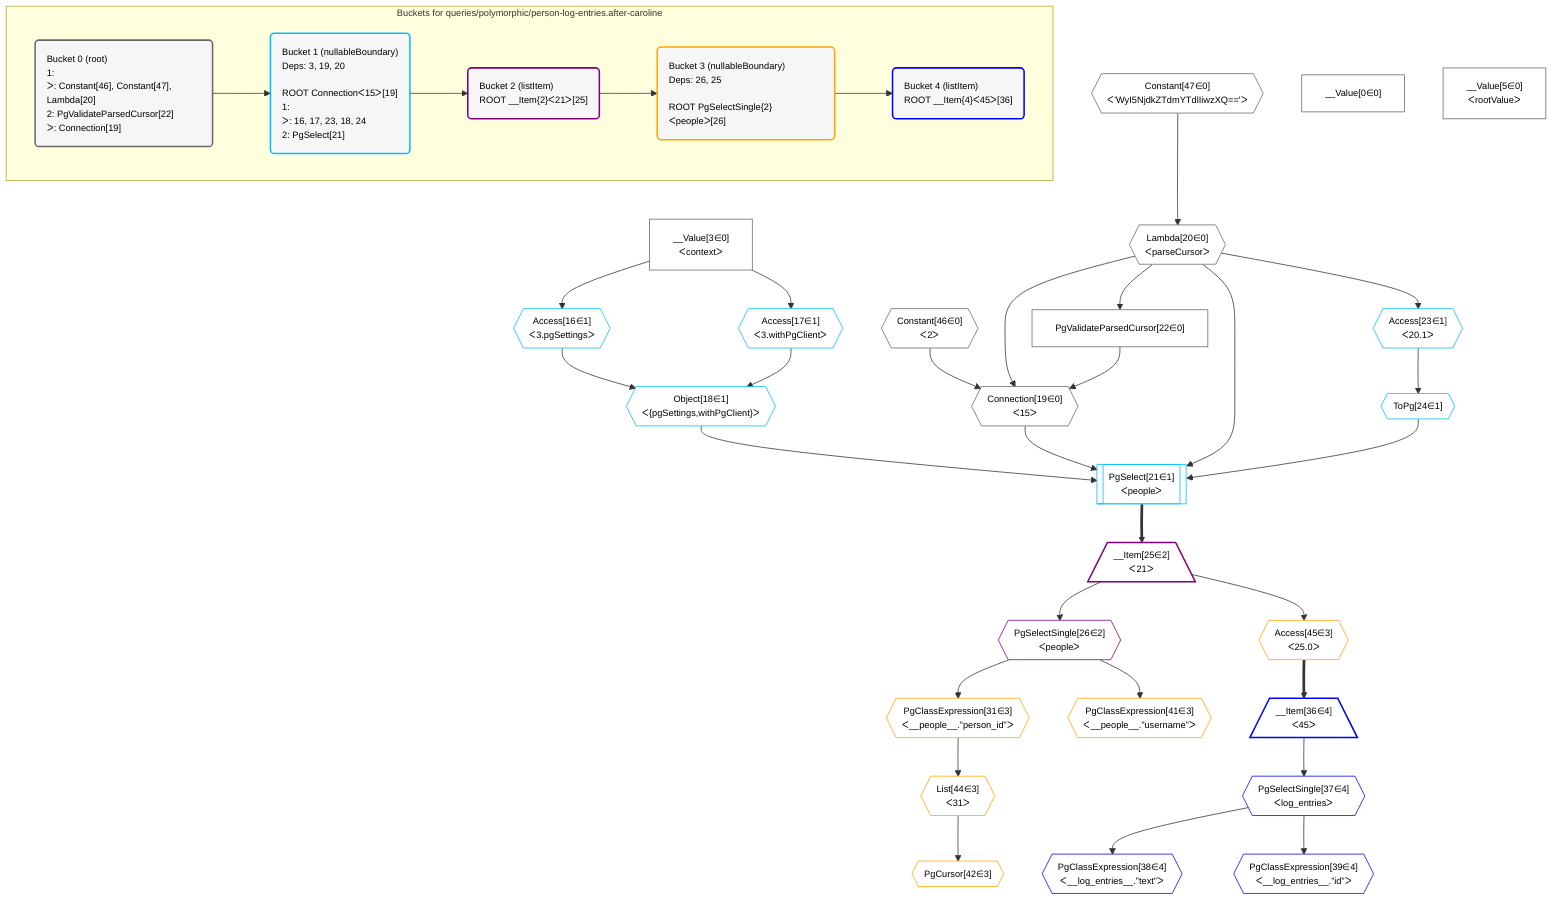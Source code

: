 %%{init: {'themeVariables': { 'fontSize': '12px'}}}%%
graph TD
    classDef path fill:#eee,stroke:#000,color:#000
    classDef plan fill:#fff,stroke-width:1px,color:#000
    classDef itemplan fill:#fff,stroke-width:2px,color:#000
    classDef unbatchedplan fill:#dff,stroke-width:1px,color:#000
    classDef sideeffectplan fill:#fcc,stroke-width:2px,color:#000
    classDef bucket fill:#f6f6f6,color:#000,stroke-width:2px,text-align:left


    %% plan dependencies
    Connection19{{"Connection[19∈0]<br />ᐸ15ᐳ"}}:::plan
    Constant46{{"Constant[46∈0]<br />ᐸ2ᐳ"}}:::plan
    Lambda20{{"Lambda[20∈0]<br />ᐸparseCursorᐳ"}}:::plan
    PgValidateParsedCursor22["PgValidateParsedCursor[22∈0]"]:::plan
    Constant46 & Lambda20 & PgValidateParsedCursor22 --> Connection19
    Constant47{{"Constant[47∈0]<br />ᐸ'WyI5NjdkZTdmYTdlIiwzXQ=='ᐳ"}}:::plan
    Constant47 --> Lambda20
    Lambda20 --> PgValidateParsedCursor22
    __Value0["__Value[0∈0]"]:::plan
    __Value3["__Value[3∈0]<br />ᐸcontextᐳ"]:::plan
    __Value5["__Value[5∈0]<br />ᐸrootValueᐳ"]:::plan
    PgSelect21[["PgSelect[21∈1]<br />ᐸpeopleᐳ"]]:::plan
    Object18{{"Object[18∈1]<br />ᐸ{pgSettings,withPgClient}ᐳ"}}:::plan
    ToPg24{{"ToPg[24∈1]"}}:::plan
    Object18 & Connection19 & Lambda20 & ToPg24 --> PgSelect21
    Access16{{"Access[16∈1]<br />ᐸ3.pgSettingsᐳ"}}:::plan
    Access17{{"Access[17∈1]<br />ᐸ3.withPgClientᐳ"}}:::plan
    Access16 & Access17 --> Object18
    __Value3 --> Access16
    __Value3 --> Access17
    Access23{{"Access[23∈1]<br />ᐸ20.1ᐳ"}}:::plan
    Lambda20 --> Access23
    Access23 --> ToPg24
    __Item25[/"__Item[25∈2]<br />ᐸ21ᐳ"\]:::itemplan
    PgSelect21 ==> __Item25
    PgSelectSingle26{{"PgSelectSingle[26∈2]<br />ᐸpeopleᐳ"}}:::plan
    __Item25 --> PgSelectSingle26
    PgClassExpression31{{"PgClassExpression[31∈3]<br />ᐸ__people__.”person_id”ᐳ"}}:::plan
    PgSelectSingle26 --> PgClassExpression31
    Access45{{"Access[45∈3]<br />ᐸ25.0ᐳ"}}:::plan
    __Item25 --> Access45
    PgClassExpression41{{"PgClassExpression[41∈3]<br />ᐸ__people__.”username”ᐳ"}}:::plan
    PgSelectSingle26 --> PgClassExpression41
    List44{{"List[44∈3]<br />ᐸ31ᐳ"}}:::plan
    PgClassExpression31 --> List44
    PgCursor42{{"PgCursor[42∈3]"}}:::plan
    List44 --> PgCursor42
    __Item36[/"__Item[36∈4]<br />ᐸ45ᐳ"\]:::itemplan
    Access45 ==> __Item36
    PgSelectSingle37{{"PgSelectSingle[37∈4]<br />ᐸlog_entriesᐳ"}}:::plan
    __Item36 --> PgSelectSingle37
    PgClassExpression38{{"PgClassExpression[38∈4]<br />ᐸ__log_entries__.”text”ᐳ"}}:::plan
    PgSelectSingle37 --> PgClassExpression38
    PgClassExpression39{{"PgClassExpression[39∈4]<br />ᐸ__log_entries__.”id”ᐳ"}}:::plan
    PgSelectSingle37 --> PgClassExpression39

    %% define steps

    subgraph "Buckets for queries/polymorphic/person-log-entries.after-caroline"
    Bucket0("Bucket 0 (root)<br />1: <br />ᐳ: Constant[46], Constant[47], Lambda[20]<br />2: PgValidateParsedCursor[22]<br />ᐳ: Connection[19]"):::bucket
    classDef bucket0 stroke:#696969
    class Bucket0,__Value0,__Value3,__Value5,Connection19,Lambda20,PgValidateParsedCursor22,Constant46,Constant47 bucket0
    Bucket1("Bucket 1 (nullableBoundary)<br />Deps: 3, 19, 20<br /><br />ROOT Connectionᐸ15ᐳ[19]<br />1: <br />ᐳ: 16, 17, 23, 18, 24<br />2: PgSelect[21]"):::bucket
    classDef bucket1 stroke:#00bfff
    class Bucket1,Access16,Access17,Object18,PgSelect21,Access23,ToPg24 bucket1
    Bucket2("Bucket 2 (listItem)<br />ROOT __Item{2}ᐸ21ᐳ[25]"):::bucket
    classDef bucket2 stroke:#7f007f
    class Bucket2,__Item25,PgSelectSingle26 bucket2
    Bucket3("Bucket 3 (nullableBoundary)<br />Deps: 26, 25<br /><br />ROOT PgSelectSingle{2}ᐸpeopleᐳ[26]"):::bucket
    classDef bucket3 stroke:#ffa500
    class Bucket3,PgClassExpression31,PgClassExpression41,PgCursor42,List44,Access45 bucket3
    Bucket4("Bucket 4 (listItem)<br />ROOT __Item{4}ᐸ45ᐳ[36]"):::bucket
    classDef bucket4 stroke:#0000ff
    class Bucket4,__Item36,PgSelectSingle37,PgClassExpression38,PgClassExpression39 bucket4
    Bucket0 --> Bucket1
    Bucket1 --> Bucket2
    Bucket2 --> Bucket3
    Bucket3 --> Bucket4
    end